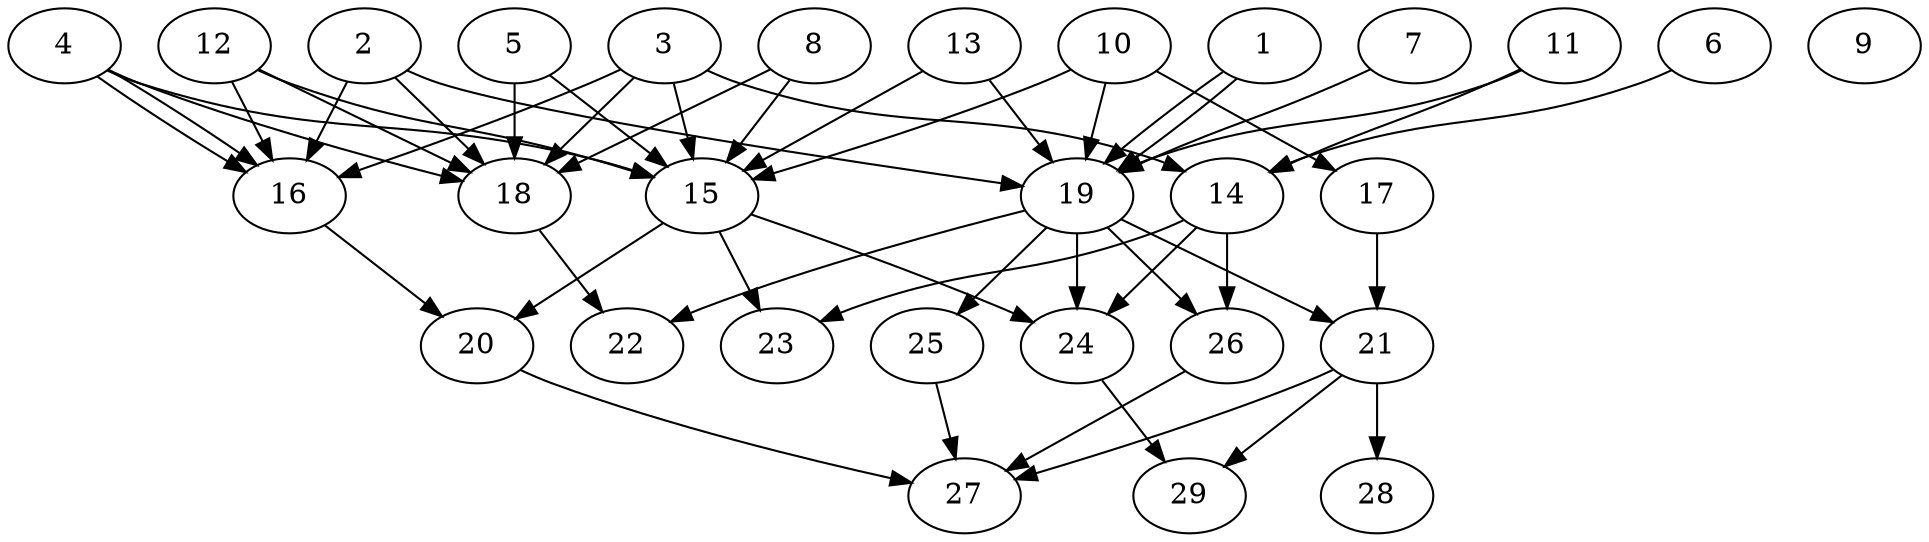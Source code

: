 // DAG (tier=2-normal, mode=data, n=29, ccr=0.447, fat=0.680, density=0.505, regular=0.411, jump=0.159, mindata=2097152, maxdata=16777216)
// DAG automatically generated by daggen at Sun Aug 24 16:33:34 2025
// /home/ermia/Project/Environments/daggen/bin/daggen --dot --ccr 0.447 --fat 0.680 --regular 0.411 --density 0.505 --jump 0.159 --mindata 2097152 --maxdata 16777216 -n 29 
digraph G {
  1 [size="24272420451497248", alpha="0.12", expect_size="12136210225748624"]
  1 -> 19 [size ="415516644605952"]
  1 -> 19 [size ="415516644605952"]
  2 [size="2070090154672771825664", alpha="0.04", expect_size="1035045077336385912832"]
  2 -> 16 [size ="1299419840380928"]
  2 -> 18 [size ="1299419840380928"]
  2 -> 19 [size ="1299419840380928"]
  3 [size="125525774014569584", alpha="0.14", expect_size="62762887007284792"]
  3 -> 14 [size ="59399070547968"]
  3 -> 15 [size ="59399070547968"]
  3 -> 16 [size ="59399070547968"]
  3 -> 18 [size ="59399070547968"]
  4 [size="38762721541357568000", alpha="0.06", expect_size="19381360770678784000"]
  4 -> 15 [size ="91628974899200"]
  4 -> 16 [size ="91628974899200"]
  4 -> 16 [size ="91628974899200"]
  4 -> 18 [size ="91628974899200"]
  5 [size="45105284720419752", alpha="0.02", expect_size="22552642360209876"]
  5 -> 15 [size ="1010781369925632"]
  5 -> 18 [size ="1010781369925632"]
  6 [size="69029178469708201984", alpha="0.04", expect_size="34514589234854100992"]
  6 -> 14 [size ="134620683173888"]
  7 [size="521726406319135040", alpha="0.04", expect_size="260863203159567520"]
  7 -> 19 [size ="352023606198272"]
  8 [size="1678167492901470208000", alpha="0.00", expect_size="839083746450735104000"]
  8 -> 15 [size ="1129744380723200"]
  8 -> 18 [size ="1129744380723200"]
  9 [size="385984495041466368", alpha="0.19", expect_size="192992247520733184"]
  10 [size="2247580327312739008512", alpha="0.16", expect_size="1123790163656369504256"]
  10 -> 15 [size ="1372672084672512"]
  10 -> 17 [size ="1372672084672512"]
  10 -> 19 [size ="1372672084672512"]
  11 [size="71752328283881996288", alpha="0.05", expect_size="35876164141940998144"]
  11 -> 14 [size ="138138261389312"]
  11 -> 19 [size ="138138261389312"]
  12 [size="21351661383804172", alpha="0.19", expect_size="10675830691902086"]
  12 -> 15 [size ="341560302501888"]
  12 -> 16 [size ="341560302501888"]
  12 -> 18 [size ="341560302501888"]
  13 [size="1445583219803146944512", alpha="0.15", expect_size="722791609901573472256"]
  13 -> 15 [size ="1022787439296512"]
  13 -> 19 [size ="1022787439296512"]
  14 [size="1660590885626056704", alpha="0.18", expect_size="830295442813028352"]
  14 -> 23 [size ="965624754864128"]
  14 -> 24 [size ="965624754864128"]
  14 -> 26 [size ="965624754864128"]
  15 [size="5933384202705998848", alpha="0.12", expect_size="2966692101352999424"]
  15 -> 20 [size ="2076673361051648"]
  15 -> 23 [size ="2076673361051648"]
  15 -> 24 [size ="2076673361051648"]
  16 [size="11820854869733560", alpha="0.10", expect_size="5910427434866780"]
  16 -> 20 [size ="292998139084800"]
  17 [size="43029488540709928", alpha="0.15", expect_size="21514744270354964"]
  17 -> 21 [size ="46050513518592"]
  18 [size="1584107065925169053696", alpha="0.16", expect_size="792053532962584526848"]
  18 -> 22 [size ="1087125478965248"]
  19 [size="16410485889904348", alpha="0.02", expect_size="8205242944952174"]
  19 -> 21 [size ="1468504356159488"]
  19 -> 22 [size ="1468504356159488"]
  19 -> 24 [size ="1468504356159488"]
  19 -> 25 [size ="1468504356159488"]
  19 -> 26 [size ="1468504356159488"]
  20 [size="83445359700098208", alpha="0.13", expect_size="41722679850049104"]
  20 -> 27 [size ="51551695536128"]
  21 [size="2378115680047202304000", alpha="0.07", expect_size="1189057840023601152000"]
  21 -> 27 [size ="1425318661324800"]
  21 -> 28 [size ="1425318661324800"]
  21 -> 29 [size ="1425318661324800"]
  22 [size="1244784698431817472", alpha="0.10", expect_size="622392349215908736"]
  23 [size="509353389262836160", alpha="0.12", expect_size="254676694631418080"]
  24 [size="5266534205735490560", alpha="0.20", expect_size="2633267102867745280"]
  24 -> 29 [size ="2122324836876288"]
  25 [size="17121803817097101312", alpha="0.14", expect_size="8560901908548550656"]
  25 -> 27 [size ="53144255987712"]
  26 [size="178254311085010059264", alpha="0.00", expect_size="89127155542505029632"]
  26 -> 27 [size ="253386427465728"]
  27 [size="759200088370864896", alpha="0.08", expect_size="379600044185432448"]
  28 [size="31581731462996264", alpha="0.16", expect_size="15790865731498132"]
  29 [size="93792509527716790272", alpha="0.15", expect_size="46896254763858395136"]
}